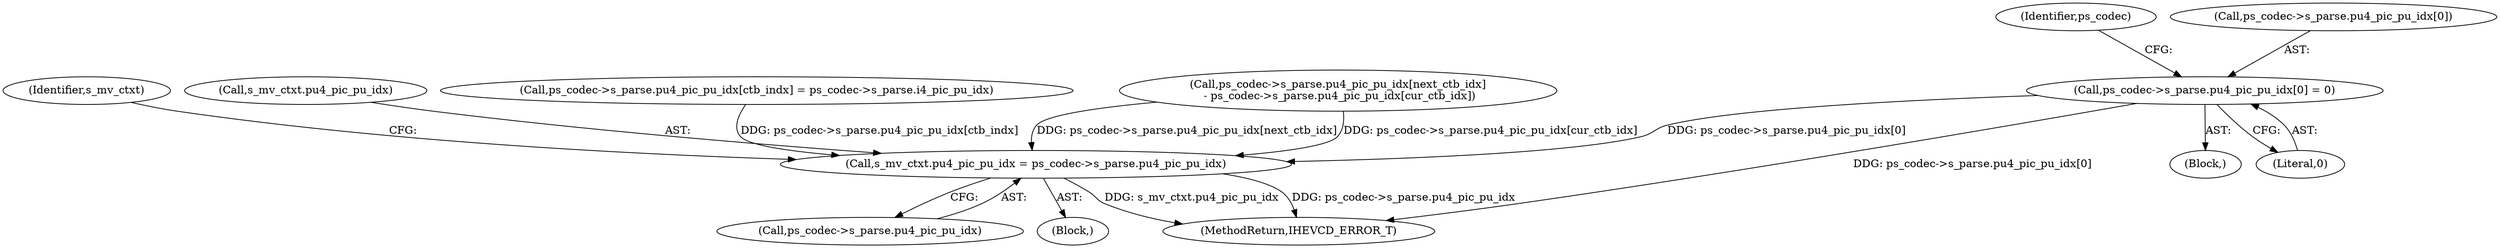 digraph "0_Android_bcfc7124f6ef9f1ec128fb2e90de774a5b33d199_0@array" {
"1000518" [label="(Call,ps_codec->s_parse.pu4_pic_pu_idx[0] = 0)"];
"1003274" [label="(Call,s_mv_ctxt.pu4_pic_pu_idx = ps_codec->s_parse.pu4_pic_pu_idx)"];
"1005079" [label="(MethodReturn,IHEVCD_ERROR_T)"];
"1000530" [label="(Identifier,ps_codec)"];
"1000497" [label="(Block,)"];
"1000526" [label="(Literal,0)"];
"1003278" [label="(Call,ps_codec->s_parse.pu4_pic_pu_idx)"];
"1000519" [label="(Call,ps_codec->s_parse.pu4_pic_pu_idx[0])"];
"1003274" [label="(Call,s_mv_ctxt.pu4_pic_pu_idx = ps_codec->s_parse.pu4_pic_pu_idx)"];
"1003285" [label="(Identifier,s_mv_ctxt)"];
"1003275" [label="(Call,s_mv_ctxt.pu4_pic_pu_idx)"];
"1003207" [label="(Block,)"];
"1002221" [label="(Call,ps_codec->s_parse.pu4_pic_pu_idx[ctb_indx] = ps_codec->s_parse.i4_pic_pu_idx)"];
"1000518" [label="(Call,ps_codec->s_parse.pu4_pic_pu_idx[0] = 0)"];
"1003157" [label="(Call,ps_codec->s_parse.pu4_pic_pu_idx[next_ctb_idx]\n - ps_codec->s_parse.pu4_pic_pu_idx[cur_ctb_idx])"];
"1000518" -> "1000497"  [label="AST: "];
"1000518" -> "1000526"  [label="CFG: "];
"1000519" -> "1000518"  [label="AST: "];
"1000526" -> "1000518"  [label="AST: "];
"1000530" -> "1000518"  [label="CFG: "];
"1000518" -> "1005079"  [label="DDG: ps_codec->s_parse.pu4_pic_pu_idx[0]"];
"1000518" -> "1003274"  [label="DDG: ps_codec->s_parse.pu4_pic_pu_idx[0]"];
"1003274" -> "1003207"  [label="AST: "];
"1003274" -> "1003278"  [label="CFG: "];
"1003275" -> "1003274"  [label="AST: "];
"1003278" -> "1003274"  [label="AST: "];
"1003285" -> "1003274"  [label="CFG: "];
"1003274" -> "1005079"  [label="DDG: ps_codec->s_parse.pu4_pic_pu_idx"];
"1003274" -> "1005079"  [label="DDG: s_mv_ctxt.pu4_pic_pu_idx"];
"1003157" -> "1003274"  [label="DDG: ps_codec->s_parse.pu4_pic_pu_idx[next_ctb_idx]"];
"1003157" -> "1003274"  [label="DDG: ps_codec->s_parse.pu4_pic_pu_idx[cur_ctb_idx]"];
"1002221" -> "1003274"  [label="DDG: ps_codec->s_parse.pu4_pic_pu_idx[ctb_indx]"];
}
